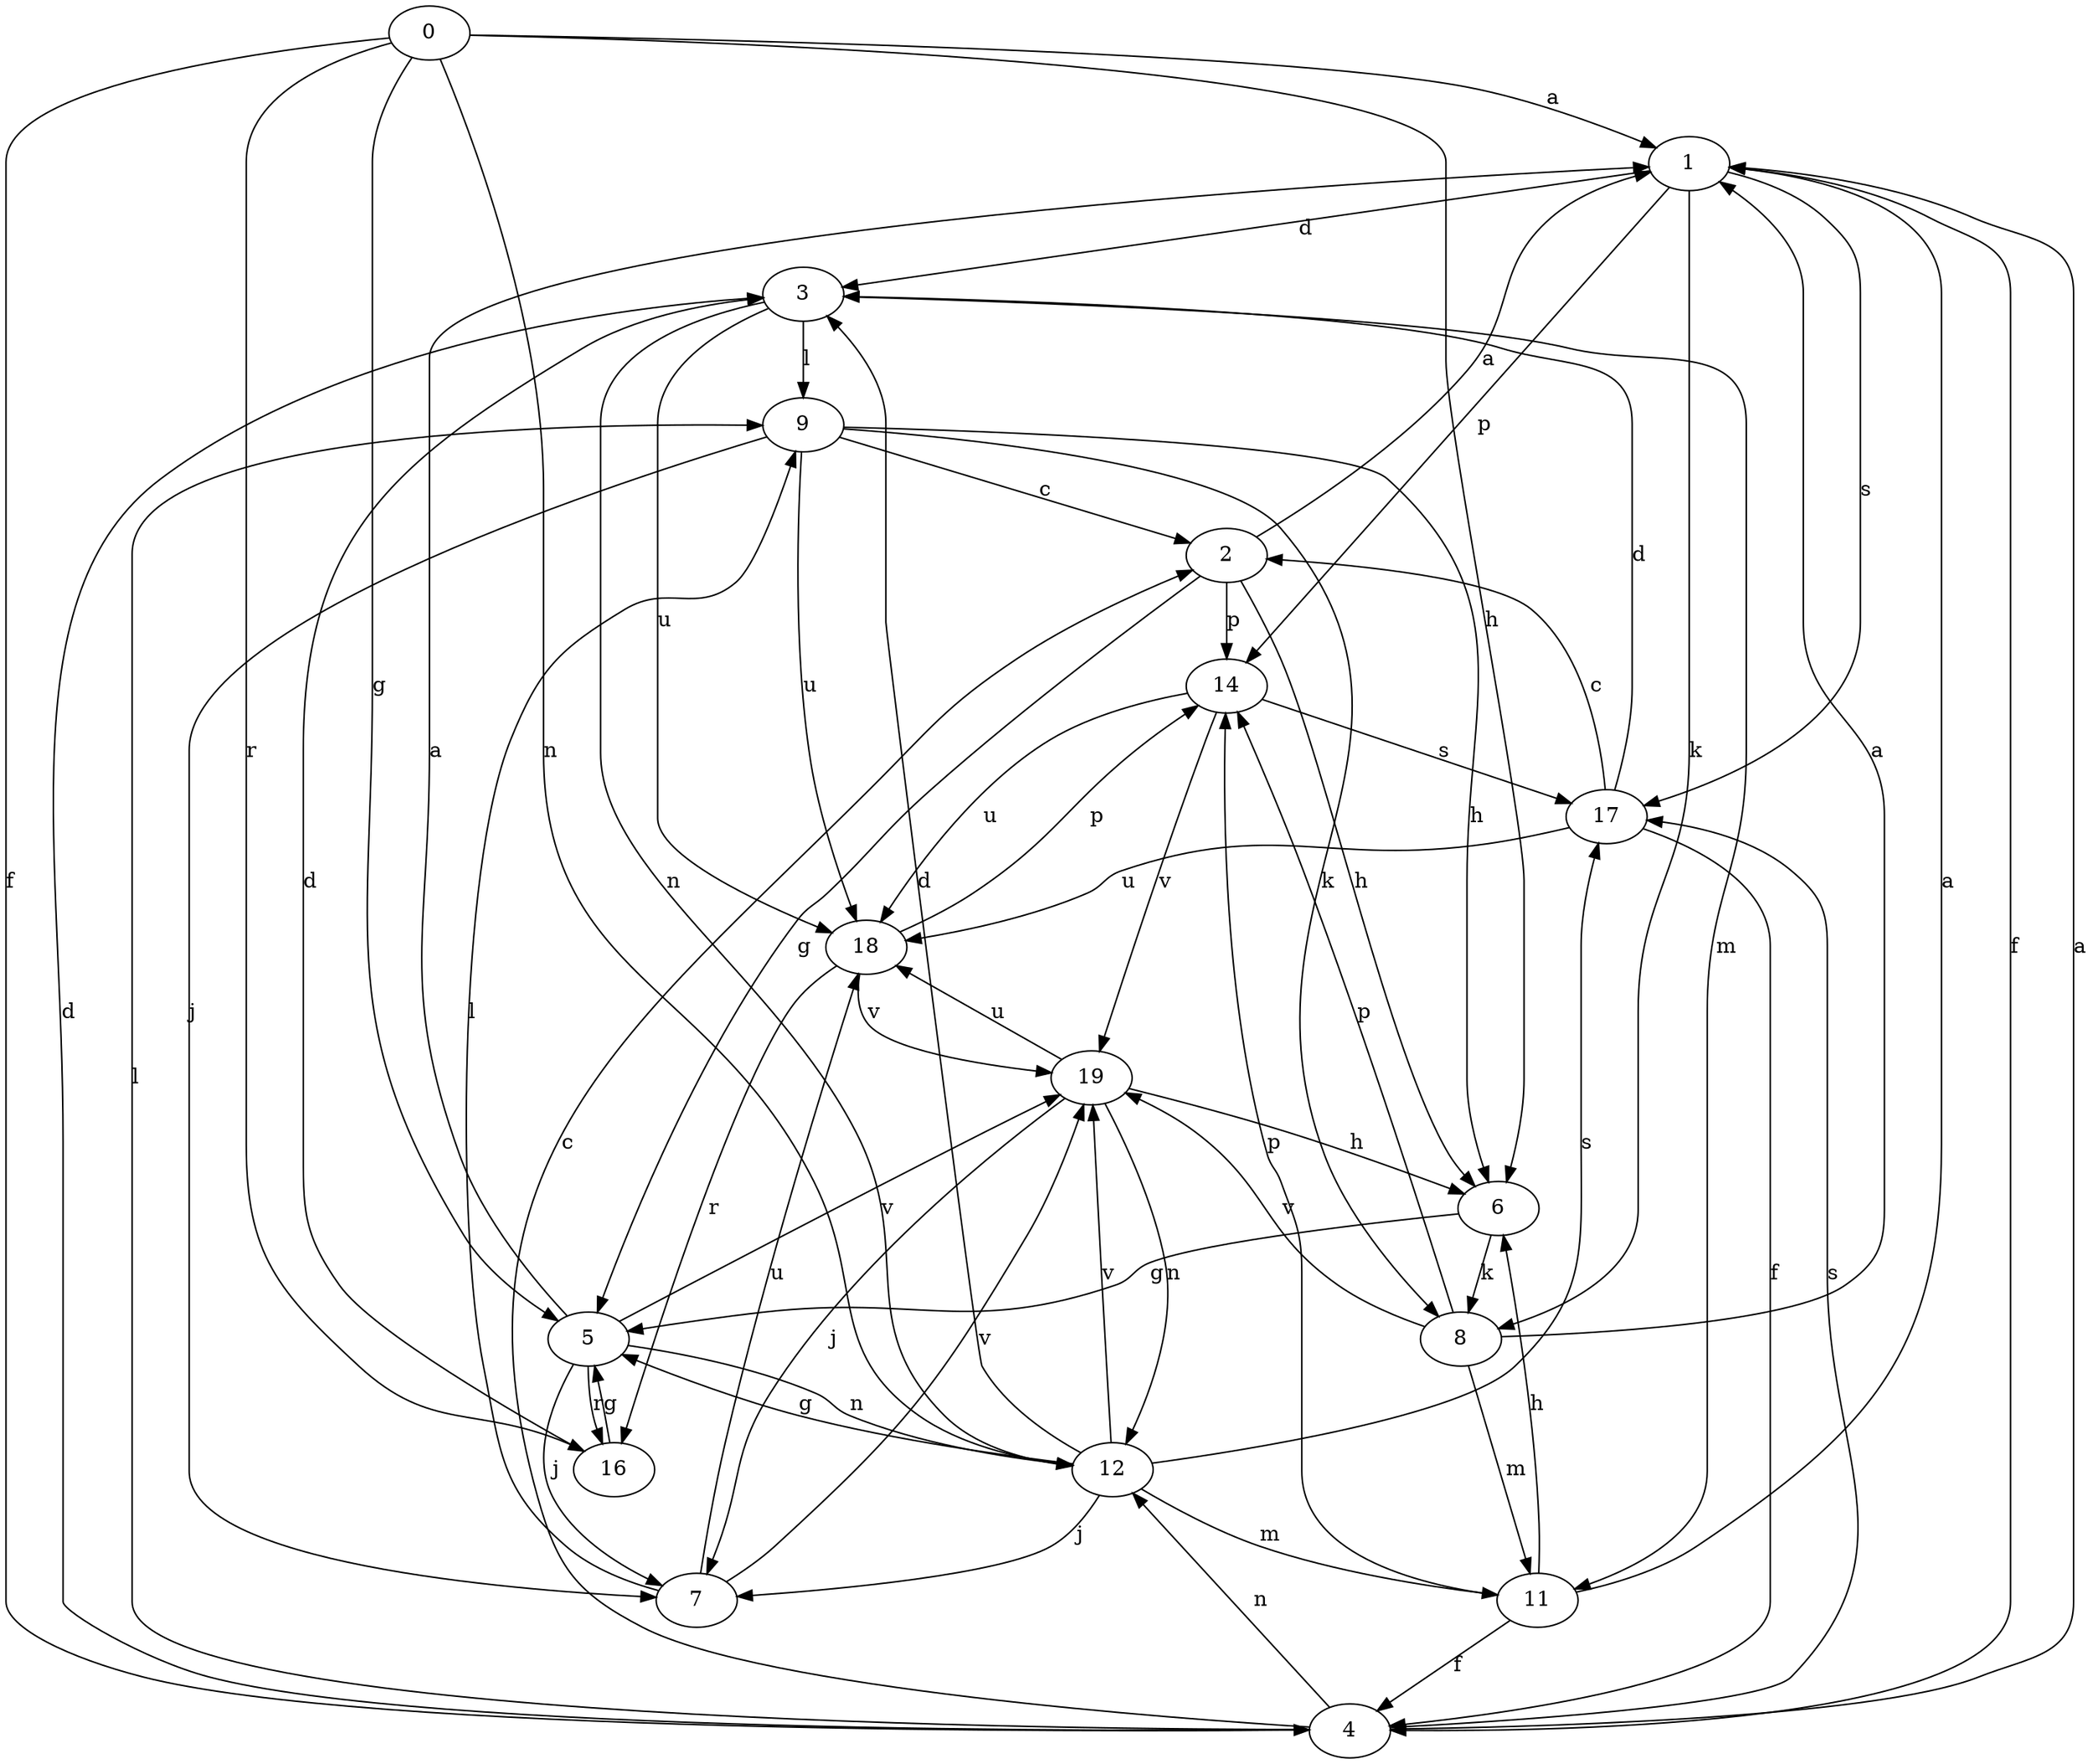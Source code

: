 strict digraph  {
0;
1;
2;
3;
4;
5;
6;
7;
8;
9;
11;
12;
14;
16;
17;
18;
19;
0 -> 1  [label=a];
0 -> 4  [label=f];
0 -> 5  [label=g];
0 -> 6  [label=h];
0 -> 12  [label=n];
0 -> 16  [label=r];
1 -> 3  [label=d];
1 -> 4  [label=f];
1 -> 8  [label=k];
1 -> 14  [label=p];
1 -> 17  [label=s];
2 -> 1  [label=a];
2 -> 5  [label=g];
2 -> 6  [label=h];
2 -> 14  [label=p];
3 -> 9  [label=l];
3 -> 11  [label=m];
3 -> 12  [label=n];
3 -> 18  [label=u];
4 -> 1  [label=a];
4 -> 2  [label=c];
4 -> 3  [label=d];
4 -> 9  [label=l];
4 -> 12  [label=n];
4 -> 17  [label=s];
5 -> 1  [label=a];
5 -> 7  [label=j];
5 -> 12  [label=n];
5 -> 16  [label=r];
5 -> 19  [label=v];
6 -> 5  [label=g];
6 -> 8  [label=k];
7 -> 9  [label=l];
7 -> 18  [label=u];
7 -> 19  [label=v];
8 -> 1  [label=a];
8 -> 11  [label=m];
8 -> 14  [label=p];
8 -> 19  [label=v];
9 -> 2  [label=c];
9 -> 6  [label=h];
9 -> 7  [label=j];
9 -> 8  [label=k];
9 -> 18  [label=u];
11 -> 1  [label=a];
11 -> 4  [label=f];
11 -> 6  [label=h];
11 -> 14  [label=p];
12 -> 3  [label=d];
12 -> 5  [label=g];
12 -> 7  [label=j];
12 -> 11  [label=m];
12 -> 17  [label=s];
12 -> 19  [label=v];
14 -> 17  [label=s];
14 -> 18  [label=u];
14 -> 19  [label=v];
16 -> 3  [label=d];
16 -> 5  [label=g];
17 -> 2  [label=c];
17 -> 3  [label=d];
17 -> 4  [label=f];
17 -> 18  [label=u];
18 -> 14  [label=p];
18 -> 16  [label=r];
18 -> 19  [label=v];
19 -> 6  [label=h];
19 -> 7  [label=j];
19 -> 12  [label=n];
19 -> 18  [label=u];
}
